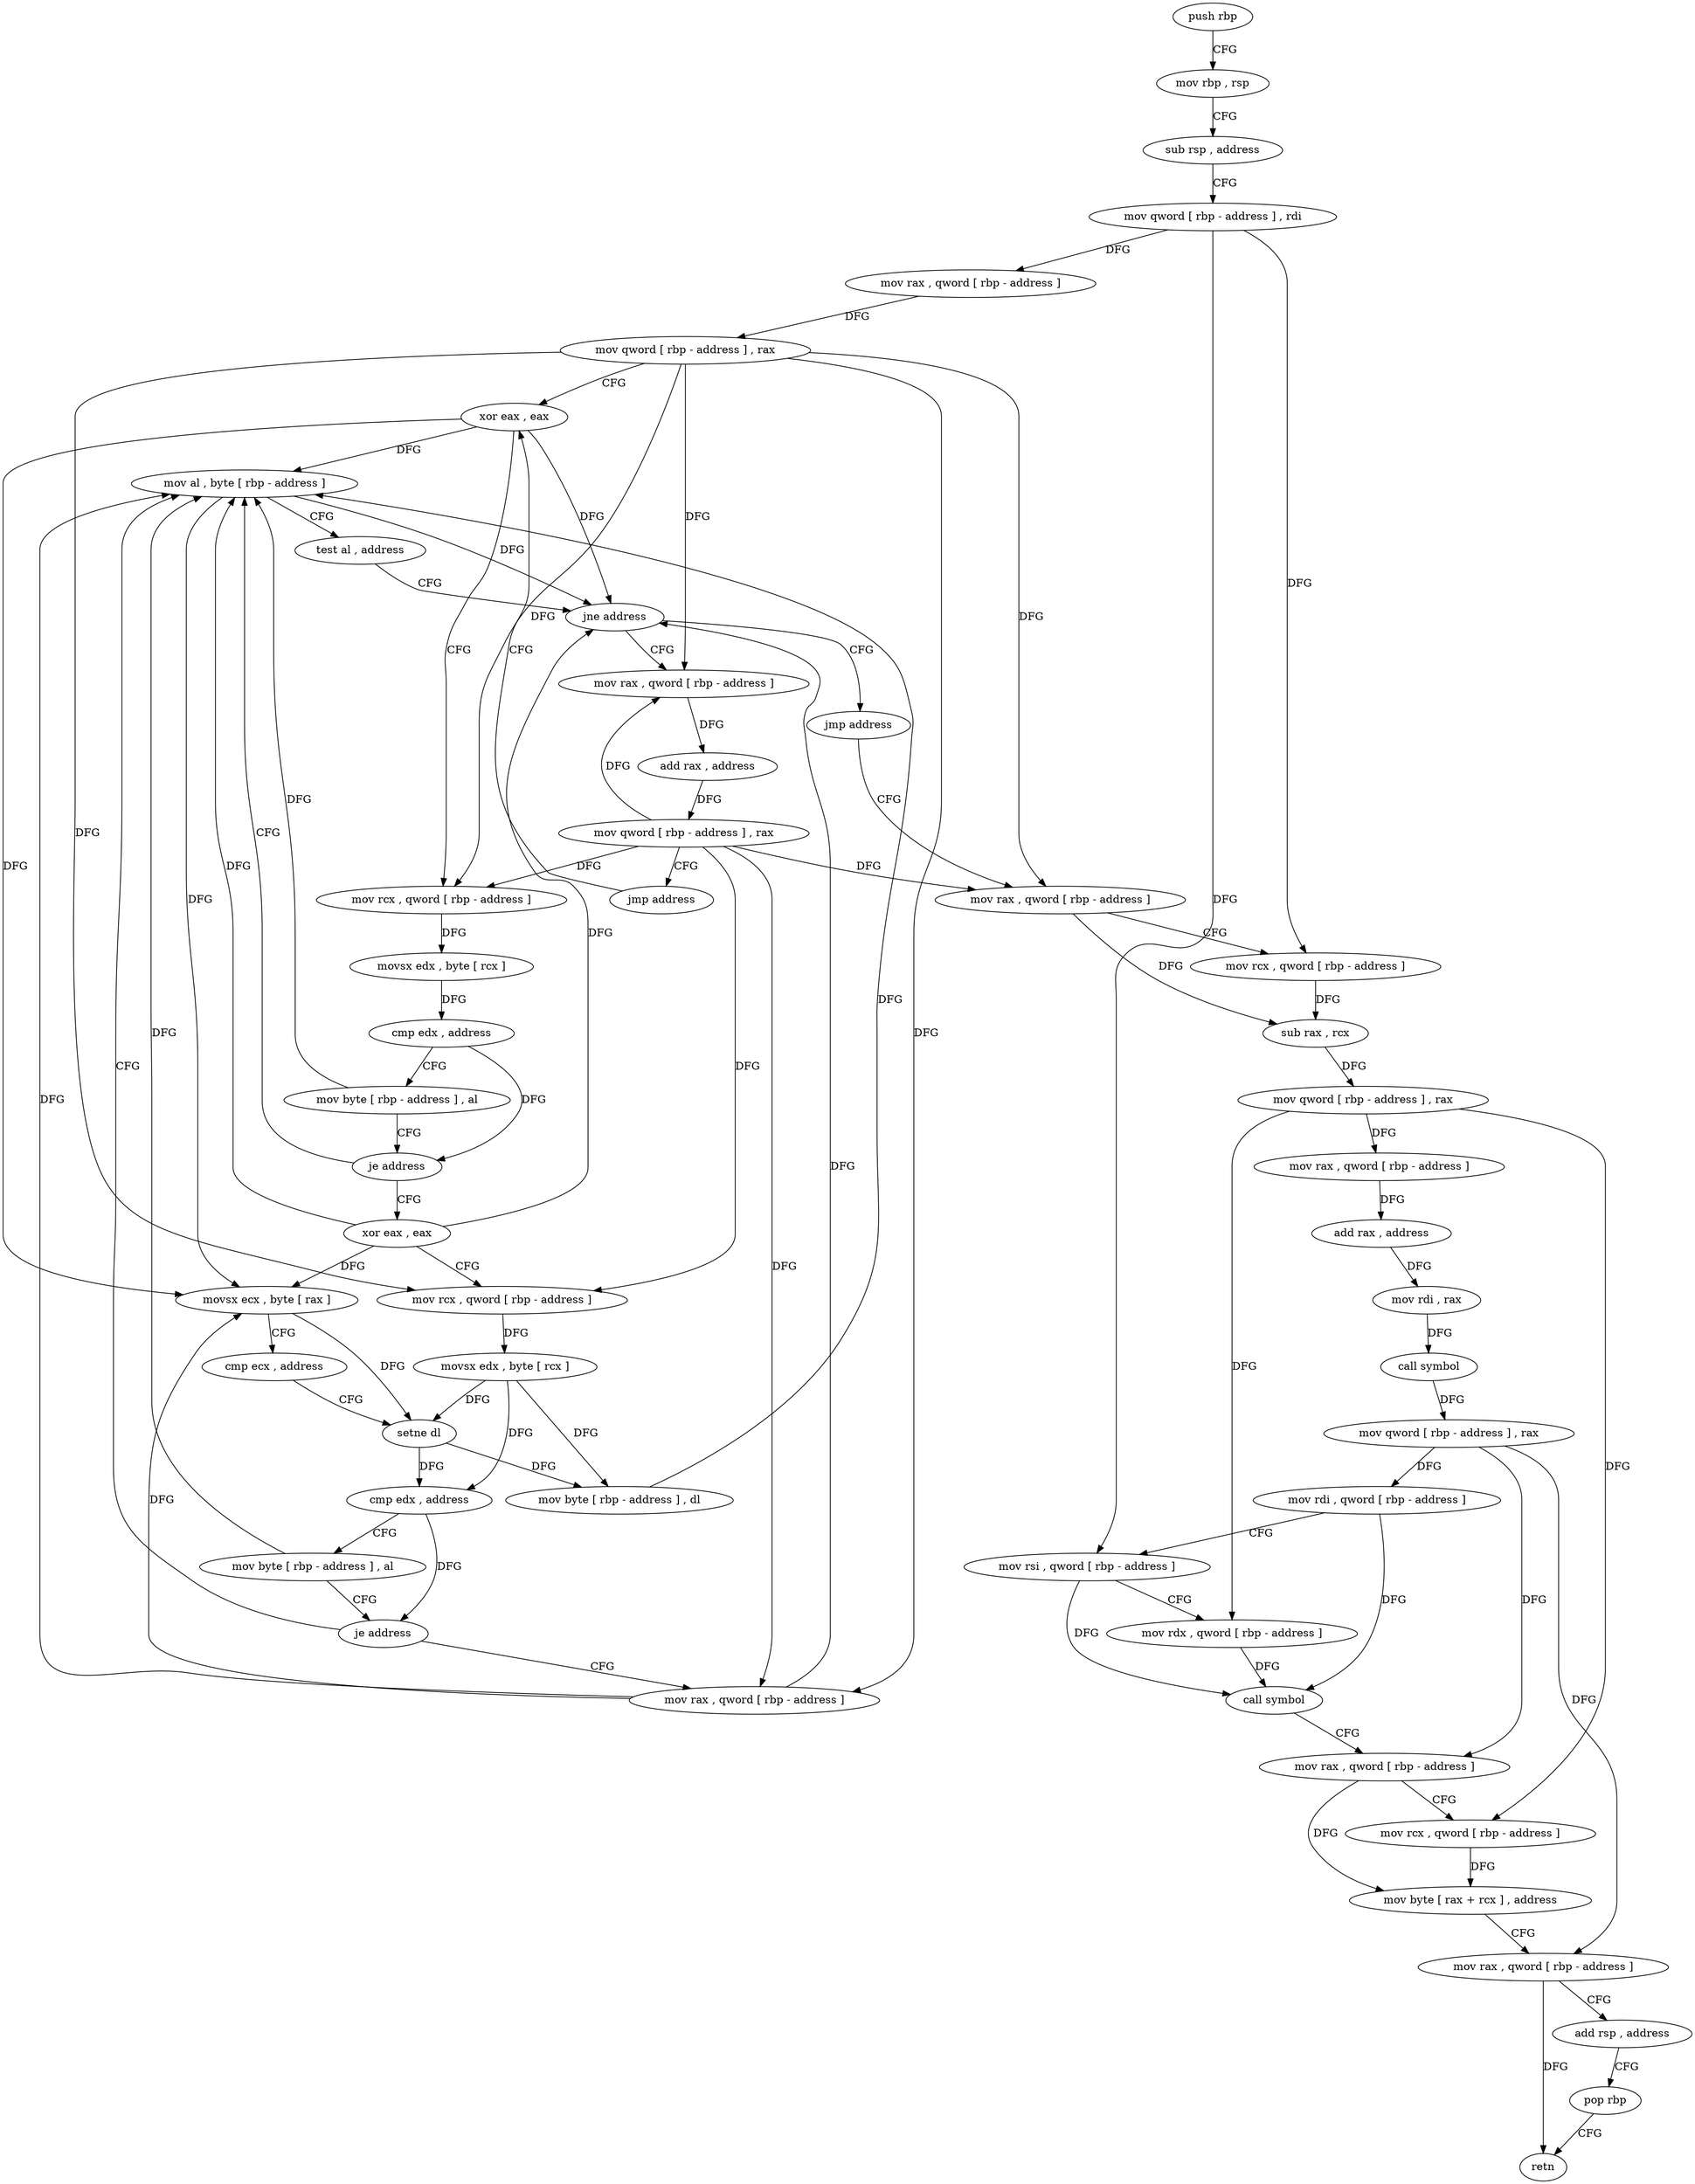 digraph "func" {
"148576" [label = "push rbp" ]
"148577" [label = "mov rbp , rsp" ]
"148580" [label = "sub rsp , address" ]
"148584" [label = "mov qword [ rbp - address ] , rdi" ]
"148588" [label = "mov rax , qword [ rbp - address ]" ]
"148592" [label = "mov qword [ rbp - address ] , rax" ]
"148596" [label = "xor eax , eax" ]
"148654" [label = "mov al , byte [ rbp - address ]" ]
"148657" [label = "test al , address" ]
"148659" [label = "jne address" ]
"148670" [label = "mov rax , qword [ rbp - address ]" ]
"148665" [label = "jmp address" ]
"148617" [label = "xor eax , eax" ]
"148619" [label = "mov rcx , qword [ rbp - address ]" ]
"148623" [label = "movsx edx , byte [ rcx ]" ]
"148626" [label = "cmp edx , address" ]
"148629" [label = "mov byte [ rbp - address ] , al" ]
"148632" [label = "je address" ]
"148638" [label = "mov rax , qword [ rbp - address ]" ]
"148674" [label = "add rax , address" ]
"148680" [label = "mov qword [ rbp - address ] , rax" ]
"148684" [label = "jmp address" ]
"148689" [label = "mov rax , qword [ rbp - address ]" ]
"148642" [label = "movsx ecx , byte [ rax ]" ]
"148645" [label = "cmp ecx , address" ]
"148648" [label = "setne dl" ]
"148651" [label = "mov byte [ rbp - address ] , dl" ]
"148598" [label = "mov rcx , qword [ rbp - address ]" ]
"148602" [label = "movsx edx , byte [ rcx ]" ]
"148605" [label = "cmp edx , address" ]
"148608" [label = "mov byte [ rbp - address ] , al" ]
"148611" [label = "je address" ]
"148693" [label = "mov rcx , qword [ rbp - address ]" ]
"148697" [label = "sub rax , rcx" ]
"148700" [label = "mov qword [ rbp - address ] , rax" ]
"148704" [label = "mov rax , qword [ rbp - address ]" ]
"148708" [label = "add rax , address" ]
"148714" [label = "mov rdi , rax" ]
"148717" [label = "call symbol" ]
"148722" [label = "mov qword [ rbp - address ] , rax" ]
"148726" [label = "mov rdi , qword [ rbp - address ]" ]
"148730" [label = "mov rsi , qword [ rbp - address ]" ]
"148734" [label = "mov rdx , qword [ rbp - address ]" ]
"148738" [label = "call symbol" ]
"148743" [label = "mov rax , qword [ rbp - address ]" ]
"148747" [label = "mov rcx , qword [ rbp - address ]" ]
"148751" [label = "mov byte [ rax + rcx ] , address" ]
"148755" [label = "mov rax , qword [ rbp - address ]" ]
"148759" [label = "add rsp , address" ]
"148763" [label = "pop rbp" ]
"148764" [label = "retn" ]
"148576" -> "148577" [ label = "CFG" ]
"148577" -> "148580" [ label = "CFG" ]
"148580" -> "148584" [ label = "CFG" ]
"148584" -> "148588" [ label = "DFG" ]
"148584" -> "148693" [ label = "DFG" ]
"148584" -> "148730" [ label = "DFG" ]
"148588" -> "148592" [ label = "DFG" ]
"148592" -> "148596" [ label = "CFG" ]
"148592" -> "148598" [ label = "DFG" ]
"148592" -> "148619" [ label = "DFG" ]
"148592" -> "148670" [ label = "DFG" ]
"148592" -> "148638" [ label = "DFG" ]
"148592" -> "148689" [ label = "DFG" ]
"148596" -> "148598" [ label = "CFG" ]
"148596" -> "148654" [ label = "DFG" ]
"148596" -> "148659" [ label = "DFG" ]
"148596" -> "148642" [ label = "DFG" ]
"148654" -> "148657" [ label = "CFG" ]
"148654" -> "148659" [ label = "DFG" ]
"148654" -> "148642" [ label = "DFG" ]
"148657" -> "148659" [ label = "CFG" ]
"148659" -> "148670" [ label = "CFG" ]
"148659" -> "148665" [ label = "CFG" ]
"148670" -> "148674" [ label = "DFG" ]
"148665" -> "148689" [ label = "CFG" ]
"148617" -> "148619" [ label = "CFG" ]
"148617" -> "148659" [ label = "DFG" ]
"148617" -> "148654" [ label = "DFG" ]
"148617" -> "148642" [ label = "DFG" ]
"148619" -> "148623" [ label = "DFG" ]
"148623" -> "148626" [ label = "DFG" ]
"148623" -> "148648" [ label = "DFG" ]
"148623" -> "148651" [ label = "DFG" ]
"148626" -> "148629" [ label = "CFG" ]
"148626" -> "148632" [ label = "DFG" ]
"148629" -> "148632" [ label = "CFG" ]
"148629" -> "148654" [ label = "DFG" ]
"148632" -> "148654" [ label = "CFG" ]
"148632" -> "148638" [ label = "CFG" ]
"148638" -> "148642" [ label = "DFG" ]
"148638" -> "148659" [ label = "DFG" ]
"148638" -> "148654" [ label = "DFG" ]
"148674" -> "148680" [ label = "DFG" ]
"148680" -> "148684" [ label = "CFG" ]
"148680" -> "148598" [ label = "DFG" ]
"148680" -> "148619" [ label = "DFG" ]
"148680" -> "148670" [ label = "DFG" ]
"148680" -> "148638" [ label = "DFG" ]
"148680" -> "148689" [ label = "DFG" ]
"148684" -> "148596" [ label = "CFG" ]
"148689" -> "148693" [ label = "CFG" ]
"148689" -> "148697" [ label = "DFG" ]
"148642" -> "148645" [ label = "CFG" ]
"148642" -> "148648" [ label = "DFG" ]
"148645" -> "148648" [ label = "CFG" ]
"148648" -> "148651" [ label = "DFG" ]
"148648" -> "148626" [ label = "DFG" ]
"148651" -> "148654" [ label = "DFG" ]
"148598" -> "148602" [ label = "DFG" ]
"148602" -> "148605" [ label = "DFG" ]
"148605" -> "148608" [ label = "CFG" ]
"148605" -> "148611" [ label = "DFG" ]
"148608" -> "148611" [ label = "CFG" ]
"148608" -> "148654" [ label = "DFG" ]
"148611" -> "148654" [ label = "CFG" ]
"148611" -> "148617" [ label = "CFG" ]
"148693" -> "148697" [ label = "DFG" ]
"148697" -> "148700" [ label = "DFG" ]
"148700" -> "148704" [ label = "DFG" ]
"148700" -> "148734" [ label = "DFG" ]
"148700" -> "148747" [ label = "DFG" ]
"148704" -> "148708" [ label = "DFG" ]
"148708" -> "148714" [ label = "DFG" ]
"148714" -> "148717" [ label = "DFG" ]
"148717" -> "148722" [ label = "DFG" ]
"148722" -> "148726" [ label = "DFG" ]
"148722" -> "148743" [ label = "DFG" ]
"148722" -> "148755" [ label = "DFG" ]
"148726" -> "148730" [ label = "CFG" ]
"148726" -> "148738" [ label = "DFG" ]
"148730" -> "148734" [ label = "CFG" ]
"148730" -> "148738" [ label = "DFG" ]
"148734" -> "148738" [ label = "DFG" ]
"148738" -> "148743" [ label = "CFG" ]
"148743" -> "148747" [ label = "CFG" ]
"148743" -> "148751" [ label = "DFG" ]
"148747" -> "148751" [ label = "DFG" ]
"148751" -> "148755" [ label = "CFG" ]
"148755" -> "148759" [ label = "CFG" ]
"148755" -> "148764" [ label = "DFG" ]
"148759" -> "148763" [ label = "CFG" ]
"148763" -> "148764" [ label = "CFG" ]
}
